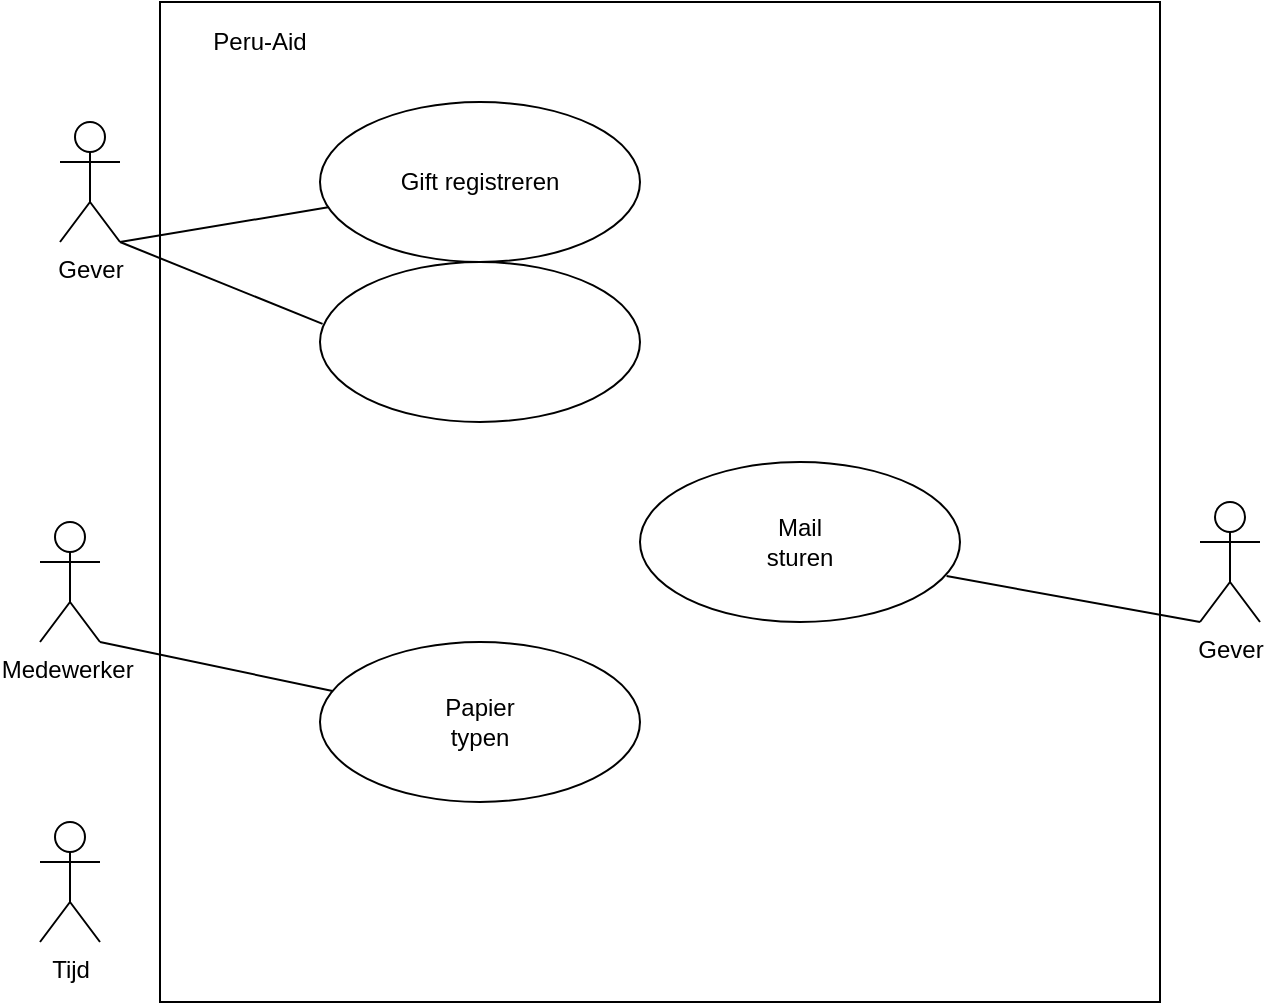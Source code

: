 <mxfile version="12.7.0" type="github">
  <diagram id="88v5JFclXLymvWlzWQ8Y" name="Page-1">
    <mxGraphModel dx="1038" dy="580" grid="1" gridSize="10" guides="1" tooltips="1" connect="1" arrows="1" fold="1" page="1" pageScale="1" pageWidth="827" pageHeight="1169" math="0" shadow="0">
      <root>
        <mxCell id="0"/>
        <mxCell id="1" parent="0"/>
        <mxCell id="v_IzG_dd8fVqJ7NYBnnO-1" value="" style="whiteSpace=wrap;html=1;aspect=fixed;" parent="1" vertex="1">
          <mxGeometry x="200" y="440" width="500" height="500" as="geometry"/>
        </mxCell>
        <mxCell id="v_IzG_dd8fVqJ7NYBnnO-2" value="Prijs opvragen" style="text;html=1;strokeColor=none;fillColor=none;align=center;verticalAlign=middle;whiteSpace=wrap;rounded=0;" parent="1" vertex="1">
          <mxGeometry x="340" y="610" width="40" height="20" as="geometry"/>
        </mxCell>
        <mxCell id="v_IzG_dd8fVqJ7NYBnnO-3" value="Peru-Aid&lt;br&gt;" style="text;html=1;strokeColor=none;fillColor=none;align=center;verticalAlign=middle;whiteSpace=wrap;rounded=0;" parent="1" vertex="1">
          <mxGeometry x="210" y="450" width="80" height="20" as="geometry"/>
        </mxCell>
        <mxCell id="v_IzG_dd8fVqJ7NYBnnO-4" value="Gever" style="shape=umlActor;verticalLabelPosition=bottom;labelBackgroundColor=#ffffff;verticalAlign=top;html=1;outlineConnect=0;" parent="1" vertex="1">
          <mxGeometry x="150" y="500" width="30" height="60" as="geometry"/>
        </mxCell>
        <mxCell id="v_IzG_dd8fVqJ7NYBnnO-5" value="Gift registreren" style="ellipse;whiteSpace=wrap;html=1;" parent="1" vertex="1">
          <mxGeometry x="280" y="490" width="160" height="80" as="geometry"/>
        </mxCell>
        <mxCell id="v_IzG_dd8fVqJ7NYBnnO-7" value="" style="endArrow=none;html=1;exitX=1;exitY=1;exitDx=0;exitDy=0;exitPerimeter=0;" parent="1" source="v_IzG_dd8fVqJ7NYBnnO-4" target="v_IzG_dd8fVqJ7NYBnnO-5" edge="1">
          <mxGeometry width="50" height="50" relative="1" as="geometry">
            <mxPoint x="220" y="580" as="sourcePoint"/>
            <mxPoint x="270" y="530" as="targetPoint"/>
          </mxGeometry>
        </mxCell>
        <mxCell id="v_IzG_dd8fVqJ7NYBnnO-8" value="" style="ellipse;whiteSpace=wrap;html=1;" parent="1" vertex="1">
          <mxGeometry x="280" y="570" width="160" height="80" as="geometry"/>
        </mxCell>
        <mxCell id="v_IzG_dd8fVqJ7NYBnnO-9" value="" style="endArrow=none;html=1;exitX=1;exitY=1;exitDx=0;exitDy=0;exitPerimeter=0;entryX=0.008;entryY=0.387;entryDx=0;entryDy=0;entryPerimeter=0;" parent="1" source="v_IzG_dd8fVqJ7NYBnnO-4" target="v_IzG_dd8fVqJ7NYBnnO-8" edge="1">
          <mxGeometry width="50" height="50" relative="1" as="geometry">
            <mxPoint x="190" y="618.68" as="sourcePoint"/>
            <mxPoint x="270" y="590" as="targetPoint"/>
          </mxGeometry>
        </mxCell>
        <mxCell id="v_IzG_dd8fVqJ7NYBnnO-11" value="Medewerker&amp;nbsp;" style="shape=umlActor;verticalLabelPosition=bottom;labelBackgroundColor=#ffffff;verticalAlign=top;html=1;outlineConnect=0;" parent="1" vertex="1">
          <mxGeometry x="140" y="700" width="30" height="60" as="geometry"/>
        </mxCell>
        <mxCell id="v_IzG_dd8fVqJ7NYBnnO-12" value="" style="ellipse;whiteSpace=wrap;html=1;" parent="1" vertex="1">
          <mxGeometry x="280" y="760" width="160" height="80" as="geometry"/>
        </mxCell>
        <mxCell id="v_IzG_dd8fVqJ7NYBnnO-14" value="" style="endArrow=none;html=1;exitX=1;exitY=1;exitDx=0;exitDy=0;exitPerimeter=0;" parent="1" source="v_IzG_dd8fVqJ7NYBnnO-11" target="v_IzG_dd8fVqJ7NYBnnO-12" edge="1">
          <mxGeometry width="50" height="50" relative="1" as="geometry">
            <mxPoint x="200" y="770" as="sourcePoint"/>
            <mxPoint x="250" y="720" as="targetPoint"/>
          </mxGeometry>
        </mxCell>
        <mxCell id="v_IzG_dd8fVqJ7NYBnnO-17" value="" style="ellipse;whiteSpace=wrap;html=1;" parent="1" vertex="1">
          <mxGeometry x="440" y="670" width="160" height="80" as="geometry"/>
        </mxCell>
        <mxCell id="v_IzG_dd8fVqJ7NYBnnO-19" value="Gever" style="shape=umlActor;verticalLabelPosition=bottom;labelBackgroundColor=#ffffff;verticalAlign=top;html=1;outlineConnect=0;" parent="1" vertex="1">
          <mxGeometry x="720" y="690" width="30" height="60" as="geometry"/>
        </mxCell>
        <mxCell id="v_IzG_dd8fVqJ7NYBnnO-20" value="" style="endArrow=none;html=1;exitX=0.958;exitY=0.713;exitDx=0;exitDy=0;exitPerimeter=0;" parent="1" source="v_IzG_dd8fVqJ7NYBnnO-17" edge="1">
          <mxGeometry width="50" height="50" relative="1" as="geometry">
            <mxPoint x="670" y="800" as="sourcePoint"/>
            <mxPoint x="720" y="750" as="targetPoint"/>
          </mxGeometry>
        </mxCell>
        <mxCell id="rJS5G8AJ_0fV32hCgdRh-1" value="Papier typen" style="text;html=1;strokeColor=none;fillColor=none;align=center;verticalAlign=middle;whiteSpace=wrap;rounded=0;" vertex="1" parent="1">
          <mxGeometry x="340" y="790" width="40" height="20" as="geometry"/>
        </mxCell>
        <mxCell id="rJS5G8AJ_0fV32hCgdRh-5" value="Mail sturen" style="text;html=1;strokeColor=none;fillColor=none;align=center;verticalAlign=middle;whiteSpace=wrap;rounded=0;" vertex="1" parent="1">
          <mxGeometry x="500" y="700" width="40" height="20" as="geometry"/>
        </mxCell>
        <mxCell id="rJS5G8AJ_0fV32hCgdRh-7" value="Tijd" style="shape=umlActor;verticalLabelPosition=bottom;labelBackgroundColor=#ffffff;verticalAlign=top;html=1;outlineConnect=0;" vertex="1" parent="1">
          <mxGeometry x="140" y="850" width="30" height="60" as="geometry"/>
        </mxCell>
      </root>
    </mxGraphModel>
  </diagram>
</mxfile>
